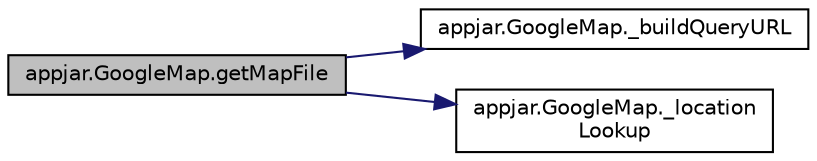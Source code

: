 digraph "appjar.GoogleMap.getMapFile"
{
  edge [fontname="Helvetica",fontsize="10",labelfontname="Helvetica",labelfontsize="10"];
  node [fontname="Helvetica",fontsize="10",shape=record];
  rankdir="LR";
  Node13 [label="appjar.GoogleMap.getMapFile",height=0.2,width=0.4,color="black", fillcolor="grey75", style="filled", fontcolor="black"];
  Node13 -> Node14 [color="midnightblue",fontsize="10",style="solid",fontname="Helvetica"];
  Node14 [label="appjar.GoogleMap._buildQueryURL",height=0.2,width=0.4,color="black", fillcolor="white", style="filled",URL="$classappjar_1_1_google_map.html#a393c766edcc30892729c882d715d483e"];
  Node13 -> Node15 [color="midnightblue",fontsize="10",style="solid",fontname="Helvetica"];
  Node15 [label="appjar.GoogleMap._location\lLookup",height=0.2,width=0.4,color="black", fillcolor="white", style="filled",URL="$classappjar_1_1_google_map.html#af06f7217fa8897c0150edcb6aa6c598e"];
}
